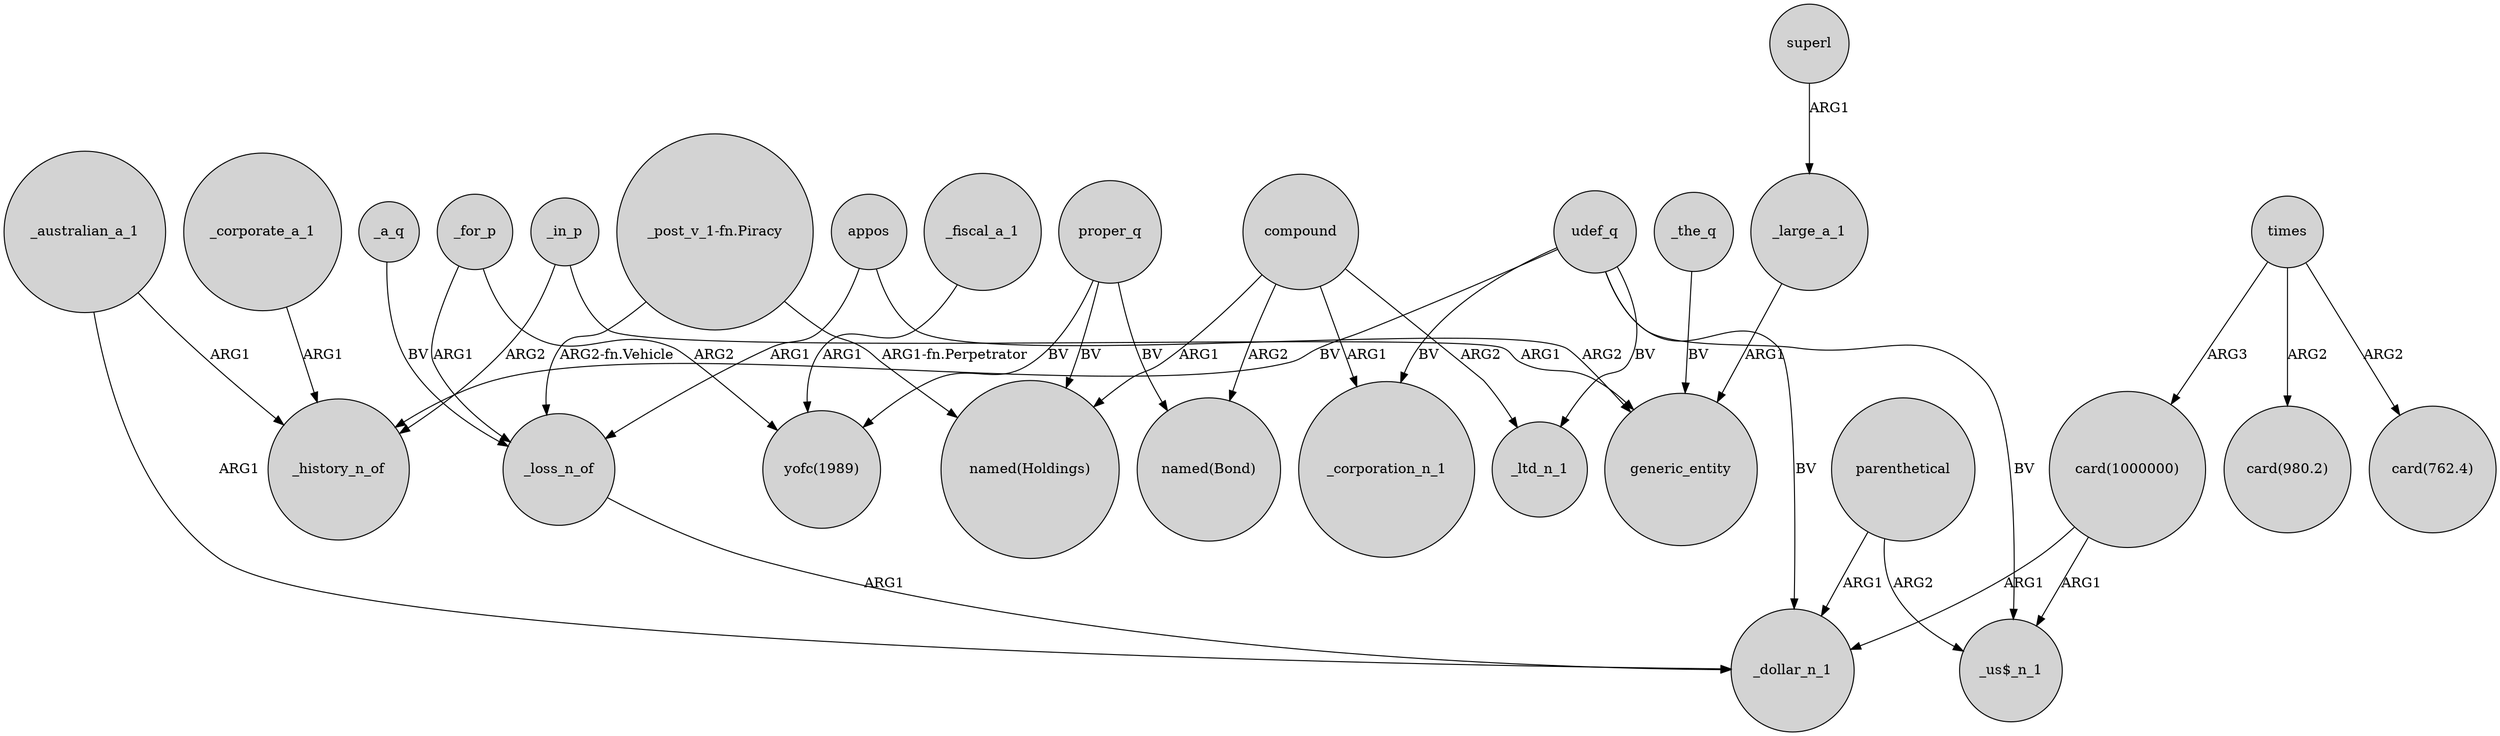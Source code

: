 digraph {
	node [shape=circle style=filled]
	_corporate_a_1 -> _history_n_of [label=ARG1]
	_a_q -> _loss_n_of [label=BV]
	_australian_a_1 -> _dollar_n_1 [label=ARG1]
	parenthetical -> "_us$_n_1" [label=ARG2]
	udef_q -> _history_n_of [label=BV]
	"_post_v_1-fn.Piracy" -> _loss_n_of [label="ARG2-fn.Vehicle"]
	_loss_n_of -> _dollar_n_1 [label=ARG1]
	times -> "card(1000000)" [label=ARG3]
	times -> "card(980.2)" [label=ARG2]
	parenthetical -> _dollar_n_1 [label=ARG1]
	_fiscal_a_1 -> "yofc(1989)" [label=ARG1]
	_in_p -> generic_entity [label=ARG1]
	proper_q -> "named(Holdings)" [label=BV]
	proper_q -> "named(Bond)" [label=BV]
	udef_q -> "_us$_n_1" [label=BV]
	appos -> generic_entity [label=ARG2]
	appos -> _loss_n_of [label=ARG1]
	_for_p -> _loss_n_of [label=ARG1]
	_for_p -> "yofc(1989)" [label=ARG2]
	udef_q -> _dollar_n_1 [label=BV]
	_the_q -> generic_entity [label=BV]
	proper_q -> "yofc(1989)" [label=BV]
	"card(1000000)" -> _dollar_n_1 [label=ARG1]
	times -> "card(762.4)" [label=ARG2]
	_large_a_1 -> generic_entity [label=ARG1]
	compound -> _ltd_n_1 [label=ARG2]
	"_post_v_1-fn.Piracy" -> "named(Holdings)" [label="ARG1-fn.Perpetrator"]
	"card(1000000)" -> "_us$_n_1" [label=ARG1]
	udef_q -> _corporation_n_1 [label=BV]
	compound -> "named(Holdings)" [label=ARG1]
	udef_q -> _ltd_n_1 [label=BV]
	compound -> _corporation_n_1 [label=ARG1]
	compound -> "named(Bond)" [label=ARG2]
	superl -> _large_a_1 [label=ARG1]
	_in_p -> _history_n_of [label=ARG2]
	_australian_a_1 -> _history_n_of [label=ARG1]
}
